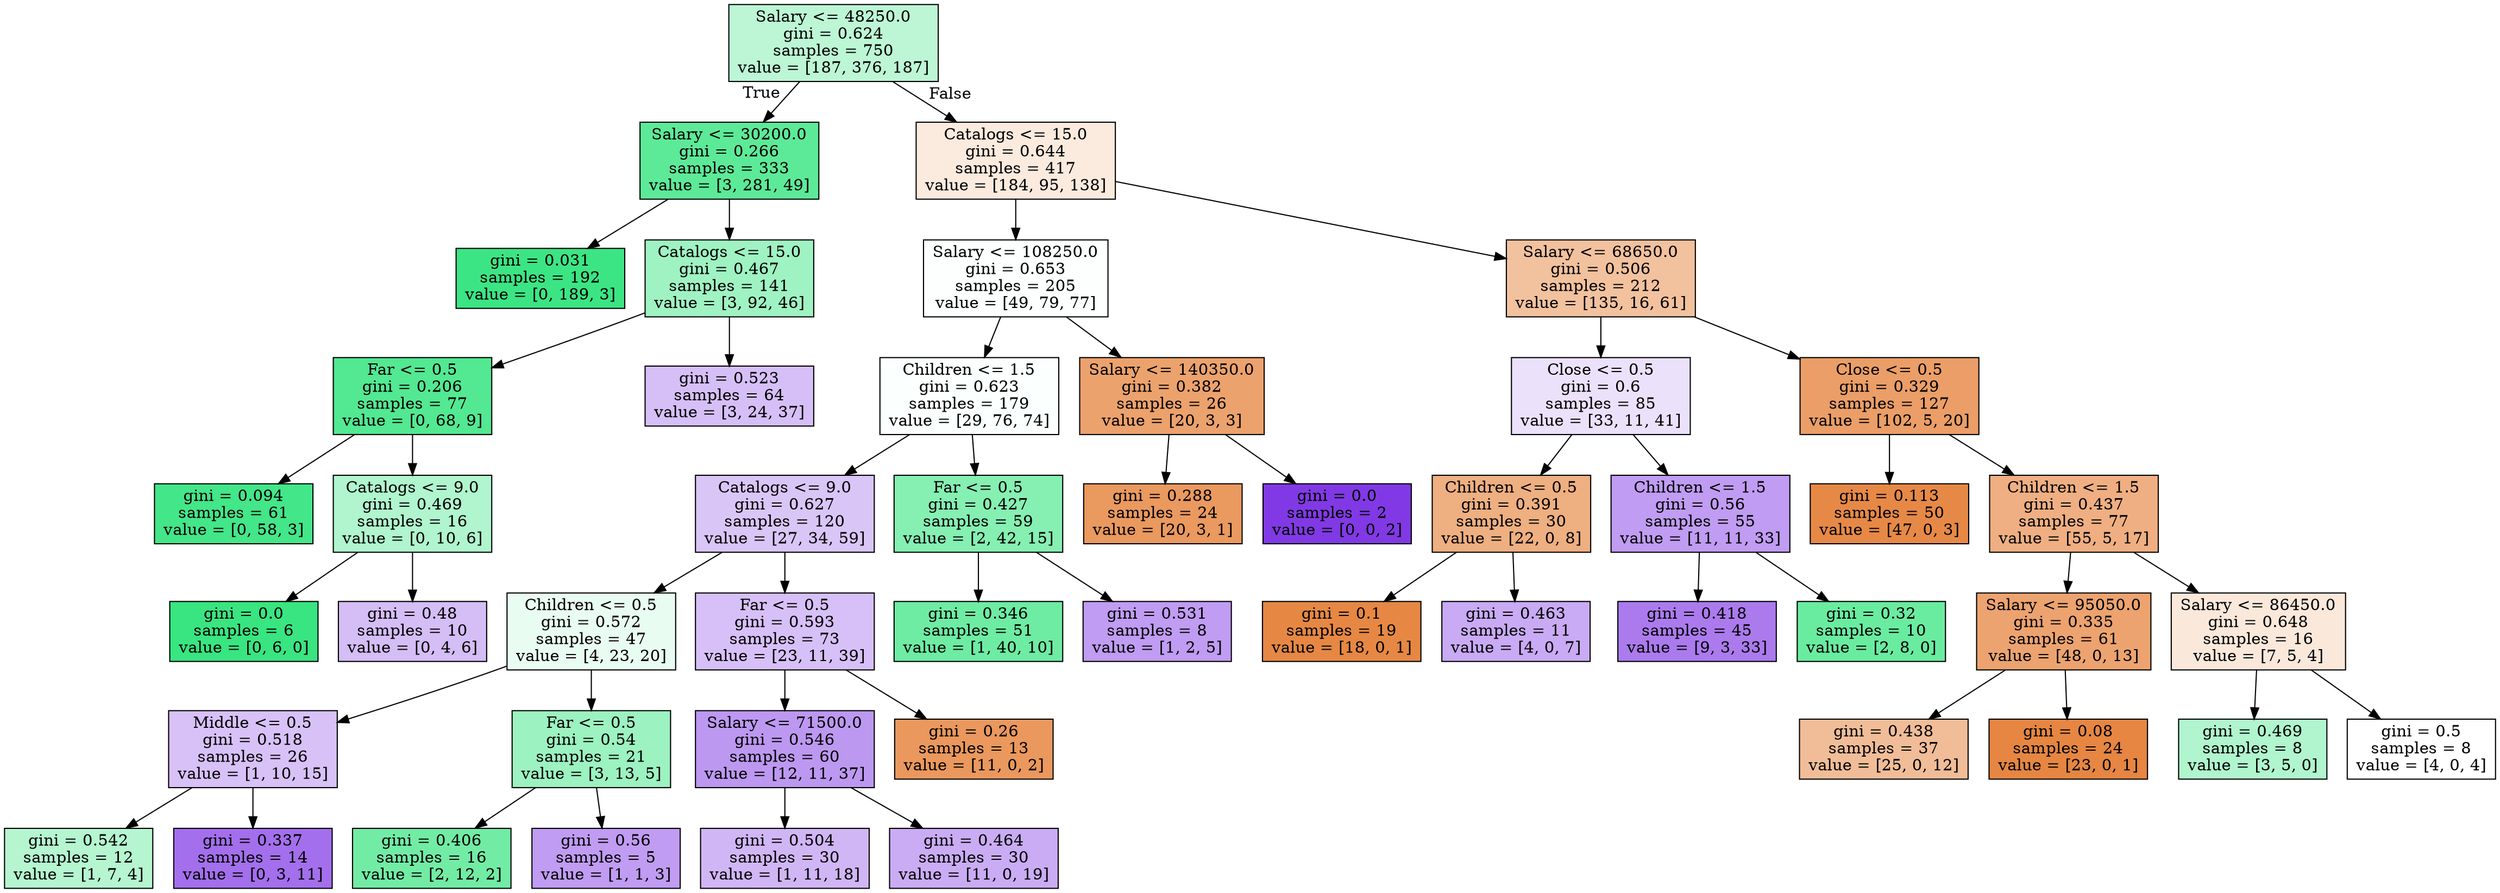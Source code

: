 digraph Tree {
node [shape=box, style="filled", color="black"] ;
0 [label="Salary <= 48250.0\ngini = 0.624\nsamples = 750\nvalue = [187, 376, 187]", fillcolor="#bdf6d5"] ;
1 [label="Salary <= 30200.0\ngini = 0.266\nsamples = 333\nvalue = [3, 281, 49]", fillcolor="#5dea98"] ;
0 -> 1 [labeldistance=2.5, labelangle=45, headlabel="True"] ;
5 [label="gini = 0.031\nsamples = 192\nvalue = [0, 189, 3]", fillcolor="#3ce583"] ;
1 -> 5 ;
6 [label="Catalogs <= 15.0\ngini = 0.467\nsamples = 141\nvalue = [3, 92, 46]", fillcolor="#9ff2c2"] ;
1 -> 6 ;
7 [label="Far <= 0.5\ngini = 0.206\nsamples = 77\nvalue = [0, 68, 9]", fillcolor="#53e892"] ;
6 -> 7 ;
31 [label="gini = 0.094\nsamples = 61\nvalue = [0, 58, 3]", fillcolor="#43e688"] ;
7 -> 31 ;
32 [label="Catalogs <= 9.0\ngini = 0.469\nsamples = 16\nvalue = [0, 10, 6]", fillcolor="#b0f5cd"] ;
7 -> 32 ;
33 [label="gini = 0.0\nsamples = 6\nvalue = [0, 6, 0]", fillcolor="#39e581"] ;
32 -> 33 ;
34 [label="gini = 0.48\nsamples = 10\nvalue = [0, 4, 6]", fillcolor="#d5bdf6"] ;
32 -> 34 ;
8 [label="gini = 0.523\nsamples = 64\nvalue = [3, 24, 37]", fillcolor="#d6bff7"] ;
6 -> 8 ;
2 [label="Catalogs <= 15.0\ngini = 0.644\nsamples = 417\nvalue = [184, 95, 138]", fillcolor="#fbeade"] ;
0 -> 2 [labeldistance=2.5, labelangle=-45, headlabel="False"] ;
3 [label="Salary <= 108250.0\ngini = 0.653\nsamples = 205\nvalue = [49, 79, 77]", fillcolor="#fcfffd"] ;
2 -> 3 ;
11 [label="Children <= 1.5\ngini = 0.623\nsamples = 179\nvalue = [29, 76, 74]", fillcolor="#fbfffd"] ;
3 -> 11 ;
13 [label="Catalogs <= 9.0\ngini = 0.627\nsamples = 120\nvalue = [27, 34, 59]", fillcolor="#dac5f7"] ;
11 -> 13 ;
19 [label="Children <= 0.5\ngini = 0.572\nsamples = 47\nvalue = [4, 23, 20]", fillcolor="#e9fcf1"] ;
13 -> 19 ;
43 [label="Middle <= 0.5\ngini = 0.518\nsamples = 26\nvalue = [1, 10, 15]", fillcolor="#d8c1f7"] ;
19 -> 43 ;
45 [label="gini = 0.542\nsamples = 12\nvalue = [1, 7, 4]", fillcolor="#b5f5d0"] ;
43 -> 45 ;
46 [label="gini = 0.337\nsamples = 14\nvalue = [0, 3, 11]", fillcolor="#a36fec"] ;
43 -> 46 ;
44 [label="Far <= 0.5\ngini = 0.54\nsamples = 21\nvalue = [3, 13, 5]", fillcolor="#9cf2c0"] ;
19 -> 44 ;
47 [label="gini = 0.406\nsamples = 16\nvalue = [2, 12, 2]", fillcolor="#72eca5"] ;
44 -> 47 ;
48 [label="gini = 0.56\nsamples = 5\nvalue = [1, 1, 3]", fillcolor="#c09cf2"] ;
44 -> 48 ;
20 [label="Far <= 0.5\ngini = 0.593\nsamples = 73\nvalue = [23, 11, 39]", fillcolor="#d7c0f7"] ;
13 -> 20 ;
21 [label="Salary <= 71500.0\ngini = 0.546\nsamples = 60\nvalue = [12, 11, 37]", fillcolor="#bd98f1"] ;
20 -> 21 ;
25 [label="gini = 0.504\nsamples = 30\nvalue = [1, 11, 18]", fillcolor="#d1b6f5"] ;
21 -> 25 ;
26 [label="gini = 0.464\nsamples = 30\nvalue = [11, 0, 19]", fillcolor="#caacf4"] ;
21 -> 26 ;
22 [label="gini = 0.26\nsamples = 13\nvalue = [11, 0, 2]", fillcolor="#ea985d"] ;
20 -> 22 ;
14 [label="Far <= 0.5\ngini = 0.427\nsamples = 59\nvalue = [2, 42, 15]", fillcolor="#86efb2"] ;
11 -> 14 ;
27 [label="gini = 0.346\nsamples = 51\nvalue = [1, 40, 10]", fillcolor="#6eeca3"] ;
14 -> 27 ;
28 [label="gini = 0.531\nsamples = 8\nvalue = [1, 2, 5]", fillcolor="#c09cf2"] ;
14 -> 28 ;
12 [label="Salary <= 140350.0\ngini = 0.382\nsamples = 26\nvalue = [20, 3, 3]", fillcolor="#eca26d"] ;
3 -> 12 ;
29 [label="gini = 0.288\nsamples = 24\nvalue = [20, 3, 1]", fillcolor="#ea995f"] ;
12 -> 29 ;
30 [label="gini = 0.0\nsamples = 2\nvalue = [0, 0, 2]", fillcolor="#8139e5"] ;
12 -> 30 ;
4 [label="Salary <= 68650.0\ngini = 0.506\nsamples = 212\nvalue = [135, 16, 61]", fillcolor="#f2c19e"] ;
2 -> 4 ;
9 [label="Close <= 0.5\ngini = 0.6\nsamples = 85\nvalue = [33, 11, 41]", fillcolor="#ece1fb"] ;
4 -> 9 ;
15 [label="Children <= 0.5\ngini = 0.391\nsamples = 30\nvalue = [22, 0, 8]", fillcolor="#eeaf81"] ;
9 -> 15 ;
23 [label="gini = 0.1\nsamples = 19\nvalue = [18, 0, 1]", fillcolor="#e68844"] ;
15 -> 23 ;
24 [label="gini = 0.463\nsamples = 11\nvalue = [4, 0, 7]", fillcolor="#c9aaf4"] ;
15 -> 24 ;
16 [label="Children <= 1.5\ngini = 0.56\nsamples = 55\nvalue = [11, 11, 33]", fillcolor="#c09cf2"] ;
9 -> 16 ;
17 [label="gini = 0.418\nsamples = 45\nvalue = [9, 3, 33]", fillcolor="#ab7bee"] ;
16 -> 17 ;
18 [label="gini = 0.32\nsamples = 10\nvalue = [2, 8, 0]", fillcolor="#6aeca0"] ;
16 -> 18 ;
10 [label="Close <= 0.5\ngini = 0.329\nsamples = 127\nvalue = [102, 5, 20]", fillcolor="#eb9e67"] ;
4 -> 10 ;
35 [label="gini = 0.113\nsamples = 50\nvalue = [47, 0, 3]", fillcolor="#e78946"] ;
10 -> 35 ;
36 [label="Children <= 1.5\ngini = 0.437\nsamples = 77\nvalue = [55, 5, 17]", fillcolor="#efaf82"] ;
10 -> 36 ;
37 [label="Salary <= 95050.0\ngini = 0.335\nsamples = 61\nvalue = [48, 0, 13]", fillcolor="#eca36f"] ;
36 -> 37 ;
41 [label="gini = 0.438\nsamples = 37\nvalue = [25, 0, 12]", fillcolor="#f1bd98"] ;
37 -> 41 ;
42 [label="gini = 0.08\nsamples = 24\nvalue = [23, 0, 1]", fillcolor="#e68642"] ;
37 -> 42 ;
38 [label="Salary <= 86450.0\ngini = 0.648\nsamples = 16\nvalue = [7, 5, 4]", fillcolor="#fae8db"] ;
36 -> 38 ;
39 [label="gini = 0.469\nsamples = 8\nvalue = [3, 5, 0]", fillcolor="#b0f5cd"] ;
38 -> 39 ;
40 [label="gini = 0.5\nsamples = 8\nvalue = [4, 0, 4]", fillcolor="#ffffff"] ;
38 -> 40 ;
}